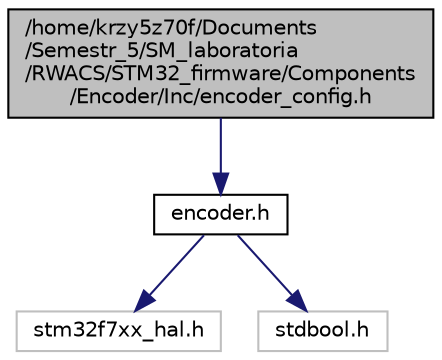 digraph "/home/krzy5z70f/Documents/Semestr_5/SM_laboratoria/RWACS/STM32_firmware/Components/Encoder/Inc/encoder_config.h"
{
 // LATEX_PDF_SIZE
  edge [fontname="Helvetica",fontsize="10",labelfontname="Helvetica",labelfontsize="10"];
  node [fontname="Helvetica",fontsize="10",shape=record];
  Node1 [label="/home/krzy5z70f/Documents\l/Semestr_5/SM_laboratoria\l/RWACS/STM32_firmware/Components\l/Encoder/Inc/encoder_config.h",height=0.2,width=0.4,color="black", fillcolor="grey75", style="filled", fontcolor="black",tooltip=": Encoder configuration header file"];
  Node1 -> Node2 [color="midnightblue",fontsize="10",style="solid",fontname="Helvetica"];
  Node2 [label="encoder.h",height=0.2,width=0.4,color="black", fillcolor="white", style="filled",URL="$encoder_8h.html",tooltip=": Encoder header file"];
  Node2 -> Node3 [color="midnightblue",fontsize="10",style="solid",fontname="Helvetica"];
  Node3 [label="stm32f7xx_hal.h",height=0.2,width=0.4,color="grey75", fillcolor="white", style="filled",tooltip=" "];
  Node2 -> Node4 [color="midnightblue",fontsize="10",style="solid",fontname="Helvetica"];
  Node4 [label="stdbool.h",height=0.2,width=0.4,color="grey75", fillcolor="white", style="filled",tooltip=" "];
}
